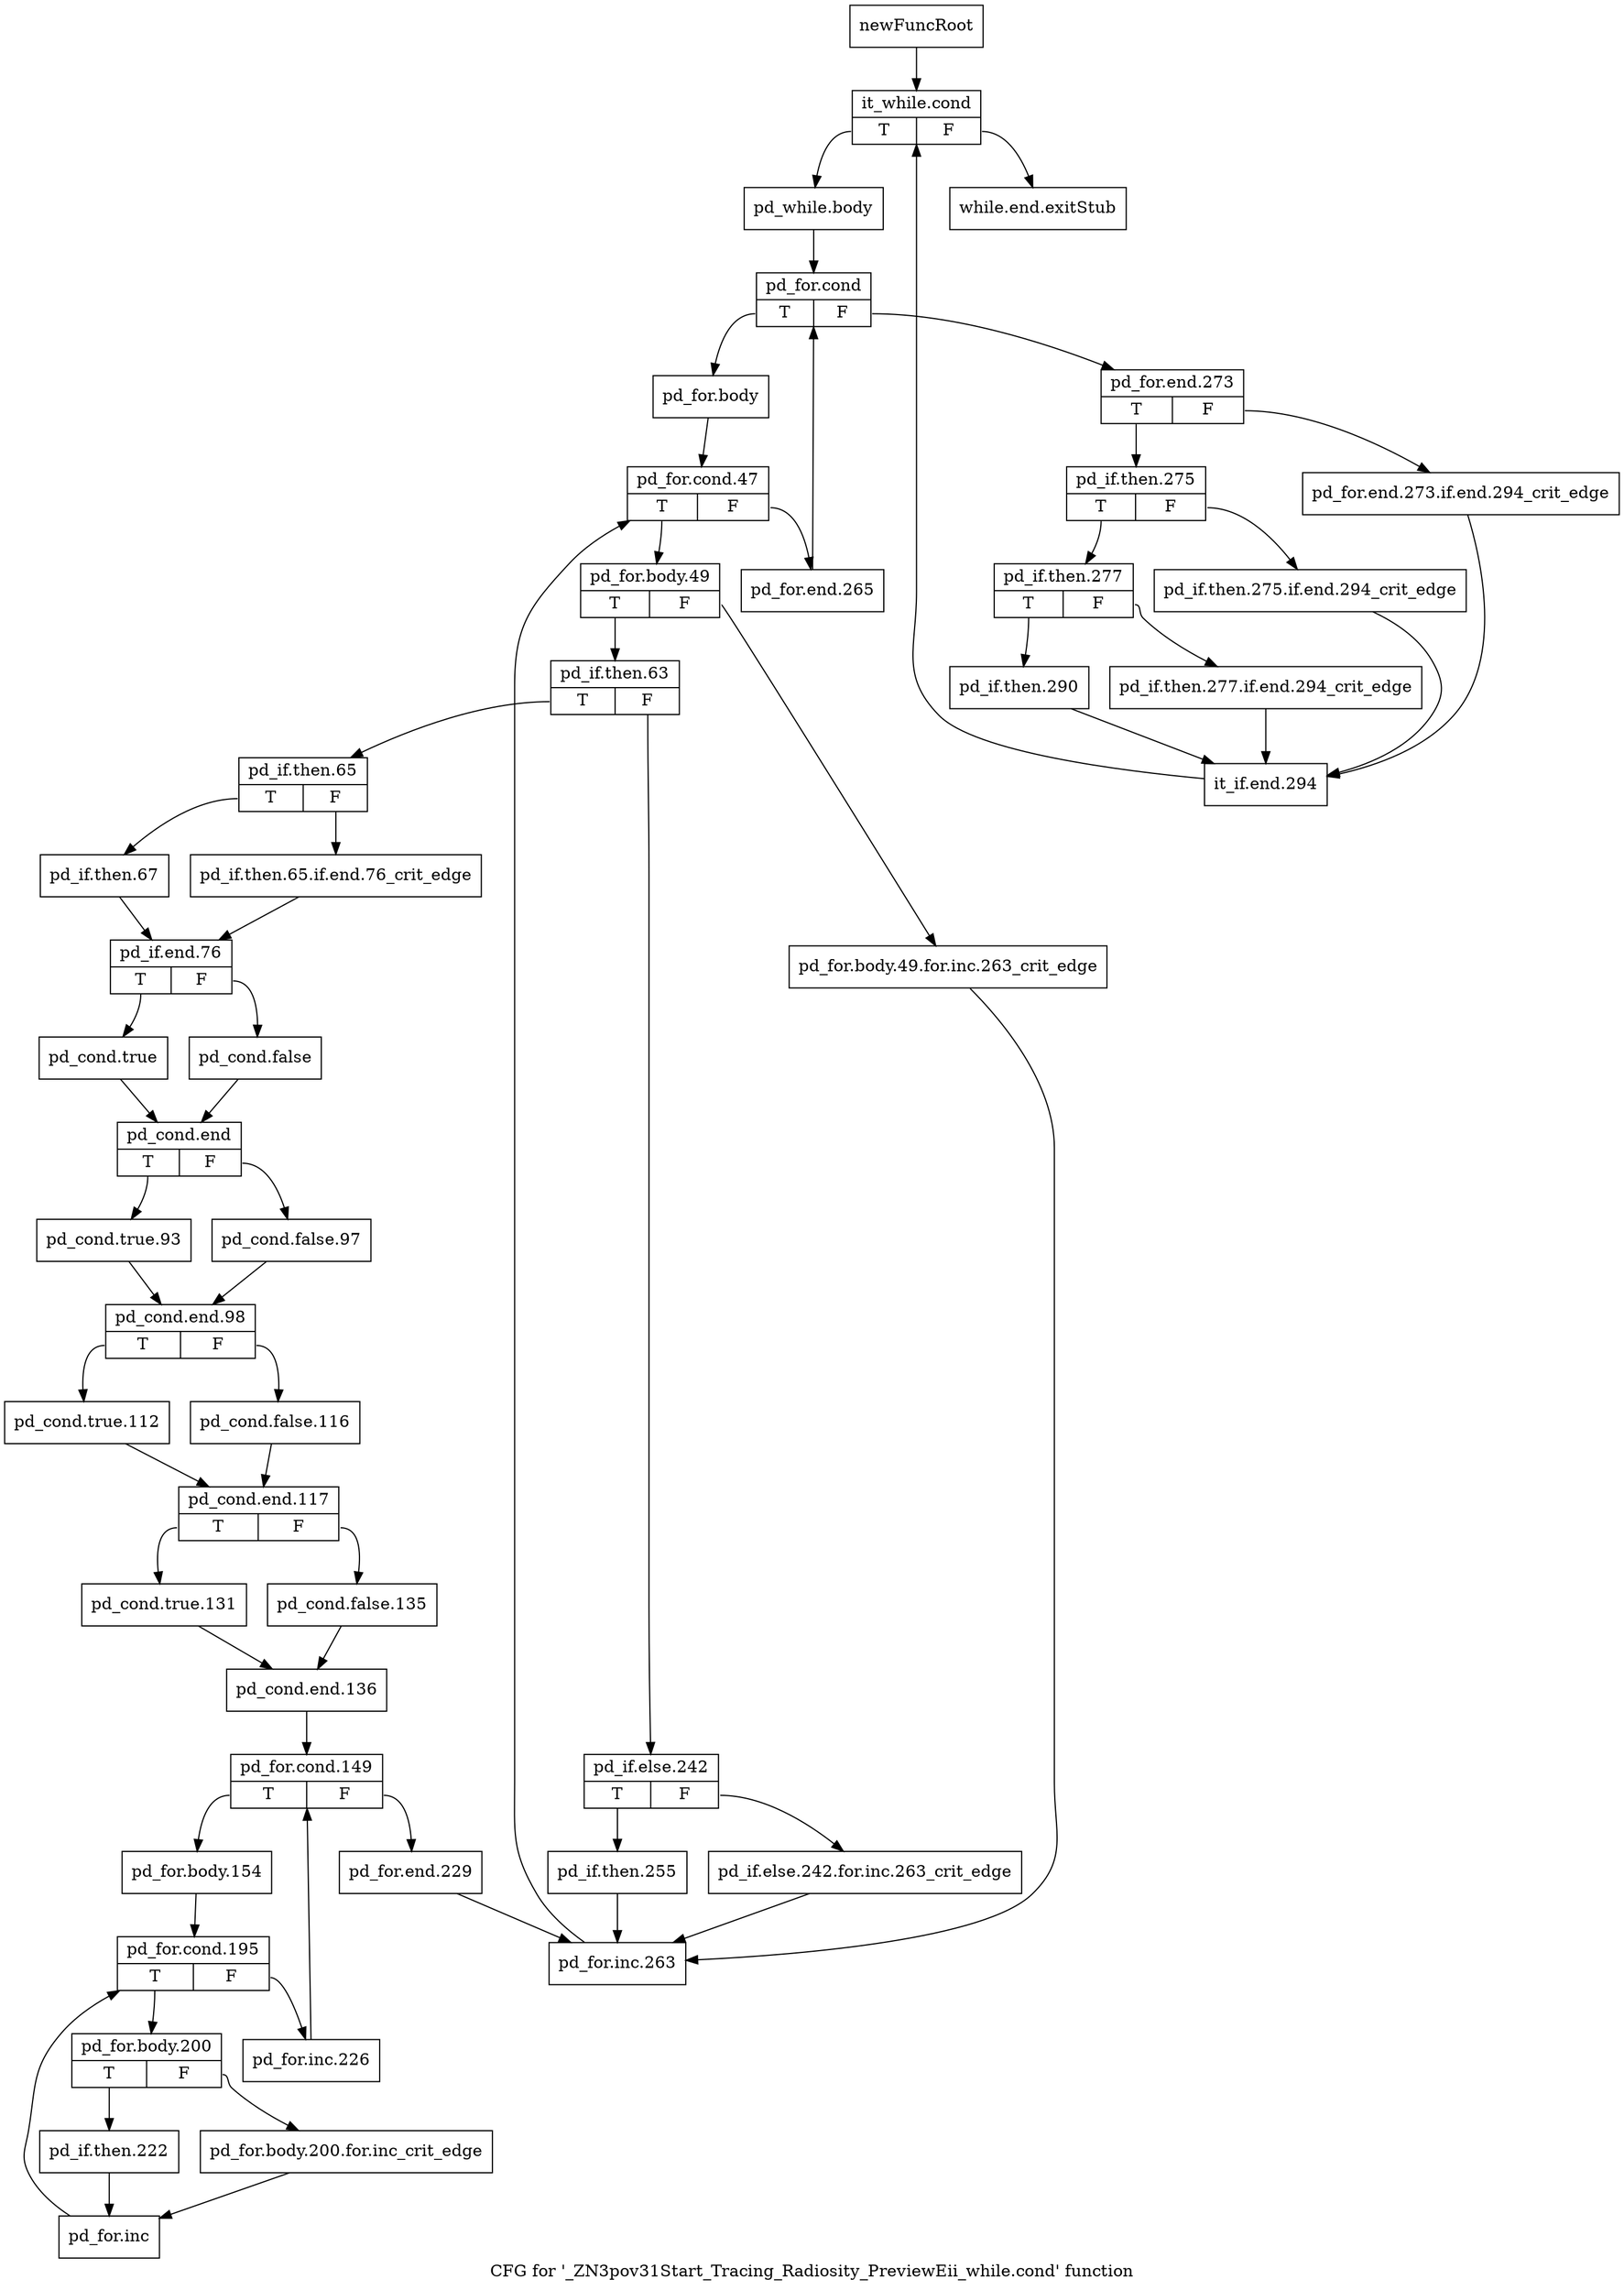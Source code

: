 digraph "CFG for '_ZN3pov31Start_Tracing_Radiosity_PreviewEii_while.cond' function" {
	label="CFG for '_ZN3pov31Start_Tracing_Radiosity_PreviewEii_while.cond' function";

	Node0x13d1aa0 [shape=record,label="{newFuncRoot}"];
	Node0x13d1aa0 -> Node0x13d1b40;
	Node0x13d1af0 [shape=record,label="{while.end.exitStub}"];
	Node0x13d1b40 [shape=record,label="{it_while.cond|{<s0>T|<s1>F}}"];
	Node0x13d1b40:s0 -> Node0x13d1b90;
	Node0x13d1b40:s1 -> Node0x13d1af0;
	Node0x13d1b90 [shape=record,label="{pd_while.body}"];
	Node0x13d1b90 -> Node0x13d1be0;
	Node0x13d1be0 [shape=record,label="{pd_for.cond|{<s0>T|<s1>F}}"];
	Node0x13d1be0:s0 -> Node0x13d1eb0;
	Node0x13d1be0:s1 -> Node0x13d1c30;
	Node0x13d1c30 [shape=record,label="{pd_for.end.273|{<s0>T|<s1>F}}"];
	Node0x13d1c30:s0 -> Node0x13d1cd0;
	Node0x13d1c30:s1 -> Node0x13d1c80;
	Node0x13d1c80 [shape=record,label="{pd_for.end.273.if.end.294_crit_edge}"];
	Node0x13d1c80 -> Node0x13d1e60;
	Node0x13d1cd0 [shape=record,label="{pd_if.then.275|{<s0>T|<s1>F}}"];
	Node0x13d1cd0:s0 -> Node0x13d1d70;
	Node0x13d1cd0:s1 -> Node0x13d1d20;
	Node0x13d1d20 [shape=record,label="{pd_if.then.275.if.end.294_crit_edge}"];
	Node0x13d1d20 -> Node0x13d1e60;
	Node0x13d1d70 [shape=record,label="{pd_if.then.277|{<s0>T|<s1>F}}"];
	Node0x13d1d70:s0 -> Node0x13d1e10;
	Node0x13d1d70:s1 -> Node0x13d1dc0;
	Node0x13d1dc0 [shape=record,label="{pd_if.then.277.if.end.294_crit_edge}"];
	Node0x13d1dc0 -> Node0x13d1e60;
	Node0x13d1e10 [shape=record,label="{pd_if.then.290}"];
	Node0x13d1e10 -> Node0x13d1e60;
	Node0x13d1e60 [shape=record,label="{it_if.end.294}"];
	Node0x13d1e60 -> Node0x13d1b40;
	Node0x13d1eb0 [shape=record,label="{pd_for.body}"];
	Node0x13d1eb0 -> Node0x13d1f00;
	Node0x13d1f00 [shape=record,label="{pd_for.cond.47|{<s0>T|<s1>F}}"];
	Node0x13d1f00:s0 -> Node0x13d1fa0;
	Node0x13d1f00:s1 -> Node0x13d1f50;
	Node0x13d1f50 [shape=record,label="{pd_for.end.265}"];
	Node0x13d1f50 -> Node0x13d1be0;
	Node0x13d1fa0 [shape=record,label="{pd_for.body.49|{<s0>T|<s1>F}}"];
	Node0x13d1fa0:s0 -> Node0x13d2040;
	Node0x13d1fa0:s1 -> Node0x13d1ff0;
	Node0x13d1ff0 [shape=record,label="{pd_for.body.49.for.inc.263_crit_edge}"];
	Node0x13d1ff0 -> Node0x13d2720;
	Node0x13d2040 [shape=record,label="{pd_if.then.63|{<s0>T|<s1>F}}"];
	Node0x13d2040:s0 -> Node0x13d2180;
	Node0x13d2040:s1 -> Node0x13d2090;
	Node0x13d2090 [shape=record,label="{pd_if.else.242|{<s0>T|<s1>F}}"];
	Node0x13d2090:s0 -> Node0x13d2130;
	Node0x13d2090:s1 -> Node0x13d20e0;
	Node0x13d20e0 [shape=record,label="{pd_if.else.242.for.inc.263_crit_edge}"];
	Node0x13d20e0 -> Node0x13d2720;
	Node0x13d2130 [shape=record,label="{pd_if.then.255}"];
	Node0x13d2130 -> Node0x13d2720;
	Node0x13d2180 [shape=record,label="{pd_if.then.65|{<s0>T|<s1>F}}"];
	Node0x13d2180:s0 -> Node0x13d2220;
	Node0x13d2180:s1 -> Node0x13d21d0;
	Node0x13d21d0 [shape=record,label="{pd_if.then.65.if.end.76_crit_edge}"];
	Node0x13d21d0 -> Node0x13d2270;
	Node0x13d2220 [shape=record,label="{pd_if.then.67}"];
	Node0x13d2220 -> Node0x13d2270;
	Node0x13d2270 [shape=record,label="{pd_if.end.76|{<s0>T|<s1>F}}"];
	Node0x13d2270:s0 -> Node0x13d2310;
	Node0x13d2270:s1 -> Node0x13d22c0;
	Node0x13d22c0 [shape=record,label="{pd_cond.false}"];
	Node0x13d22c0 -> Node0x13d2360;
	Node0x13d2310 [shape=record,label="{pd_cond.true}"];
	Node0x13d2310 -> Node0x13d2360;
	Node0x13d2360 [shape=record,label="{pd_cond.end|{<s0>T|<s1>F}}"];
	Node0x13d2360:s0 -> Node0x13d2400;
	Node0x13d2360:s1 -> Node0x13d23b0;
	Node0x13d23b0 [shape=record,label="{pd_cond.false.97}"];
	Node0x13d23b0 -> Node0x13d2450;
	Node0x13d2400 [shape=record,label="{pd_cond.true.93}"];
	Node0x13d2400 -> Node0x13d2450;
	Node0x13d2450 [shape=record,label="{pd_cond.end.98|{<s0>T|<s1>F}}"];
	Node0x13d2450:s0 -> Node0x13d24f0;
	Node0x13d2450:s1 -> Node0x13d24a0;
	Node0x13d24a0 [shape=record,label="{pd_cond.false.116}"];
	Node0x13d24a0 -> Node0x13d2540;
	Node0x13d24f0 [shape=record,label="{pd_cond.true.112}"];
	Node0x13d24f0 -> Node0x13d2540;
	Node0x13d2540 [shape=record,label="{pd_cond.end.117|{<s0>T|<s1>F}}"];
	Node0x13d2540:s0 -> Node0x13d25e0;
	Node0x13d2540:s1 -> Node0x13d2590;
	Node0x13d2590 [shape=record,label="{pd_cond.false.135}"];
	Node0x13d2590 -> Node0x13d2630;
	Node0x13d25e0 [shape=record,label="{pd_cond.true.131}"];
	Node0x13d25e0 -> Node0x13d2630;
	Node0x13d2630 [shape=record,label="{pd_cond.end.136}"];
	Node0x13d2630 -> Node0x13d2680;
	Node0x13d2680 [shape=record,label="{pd_for.cond.149|{<s0>T|<s1>F}}"];
	Node0x13d2680:s0 -> Node0x13d2770;
	Node0x13d2680:s1 -> Node0x13d26d0;
	Node0x13d26d0 [shape=record,label="{pd_for.end.229}"];
	Node0x13d26d0 -> Node0x13d2720;
	Node0x13d2720 [shape=record,label="{pd_for.inc.263}"];
	Node0x13d2720 -> Node0x13d1f00;
	Node0x13d2770 [shape=record,label="{pd_for.body.154}"];
	Node0x13d2770 -> Node0x13d27c0;
	Node0x13d27c0 [shape=record,label="{pd_for.cond.195|{<s0>T|<s1>F}}"];
	Node0x13d27c0:s0 -> Node0x13d2860;
	Node0x13d27c0:s1 -> Node0x13d2810;
	Node0x13d2810 [shape=record,label="{pd_for.inc.226}"];
	Node0x13d2810 -> Node0x13d2680;
	Node0x13d2860 [shape=record,label="{pd_for.body.200|{<s0>T|<s1>F}}"];
	Node0x13d2860:s0 -> Node0x13d2900;
	Node0x13d2860:s1 -> Node0x13d28b0;
	Node0x13d28b0 [shape=record,label="{pd_for.body.200.for.inc_crit_edge}"];
	Node0x13d28b0 -> Node0x13d2950;
	Node0x13d2900 [shape=record,label="{pd_if.then.222}"];
	Node0x13d2900 -> Node0x13d2950;
	Node0x13d2950 [shape=record,label="{pd_for.inc}"];
	Node0x13d2950 -> Node0x13d27c0;
}
